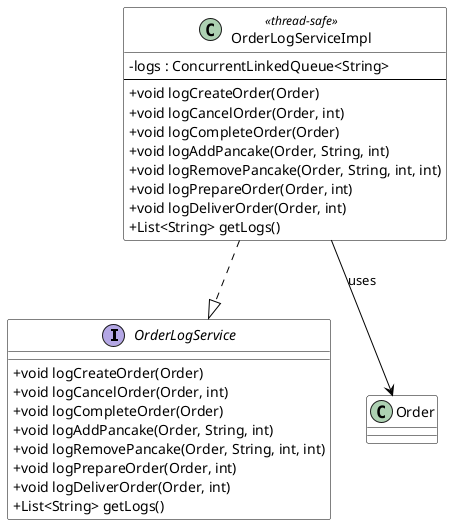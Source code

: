 @startuml
skinparam classAttributeIconSize 0
skinparam class {
  BackgroundColor White
  BorderColor Black
  ArrowColor Black
}

' ==== Interface ====
interface OrderLogService {
  + void logCreateOrder(Order)
  + void logCancelOrder(Order, int)
  + void logCompleteOrder(Order)
  + void logAddPancake(Order, String, int)
  + void logRemovePancake(Order, String, int, int)
  + void logPrepareOrder(Order, int)
  + void logDeliverOrder(Order, int)
  + List<String> getLogs()
}

' ==== Implementation ====
class OrderLogServiceImpl <<thread-safe>> {
  - logs : ConcurrentLinkedQueue<String>
  --
  + void logCreateOrder(Order)
  + void logCancelOrder(Order, int)
  + void logCompleteOrder(Order)
  + void logAddPancake(Order, String, int)
  + void logRemovePancake(Order, String, int, int)
  + void logPrepareOrder(Order, int)
  + void logDeliverOrder(Order, int)
  + List<String> getLogs()
}

' ==== Dependencies ====
class Order

' ==== Relationships ====
OrderLogServiceImpl ..|> OrderLogService
OrderLogServiceImpl --> Order : uses

@enduml
